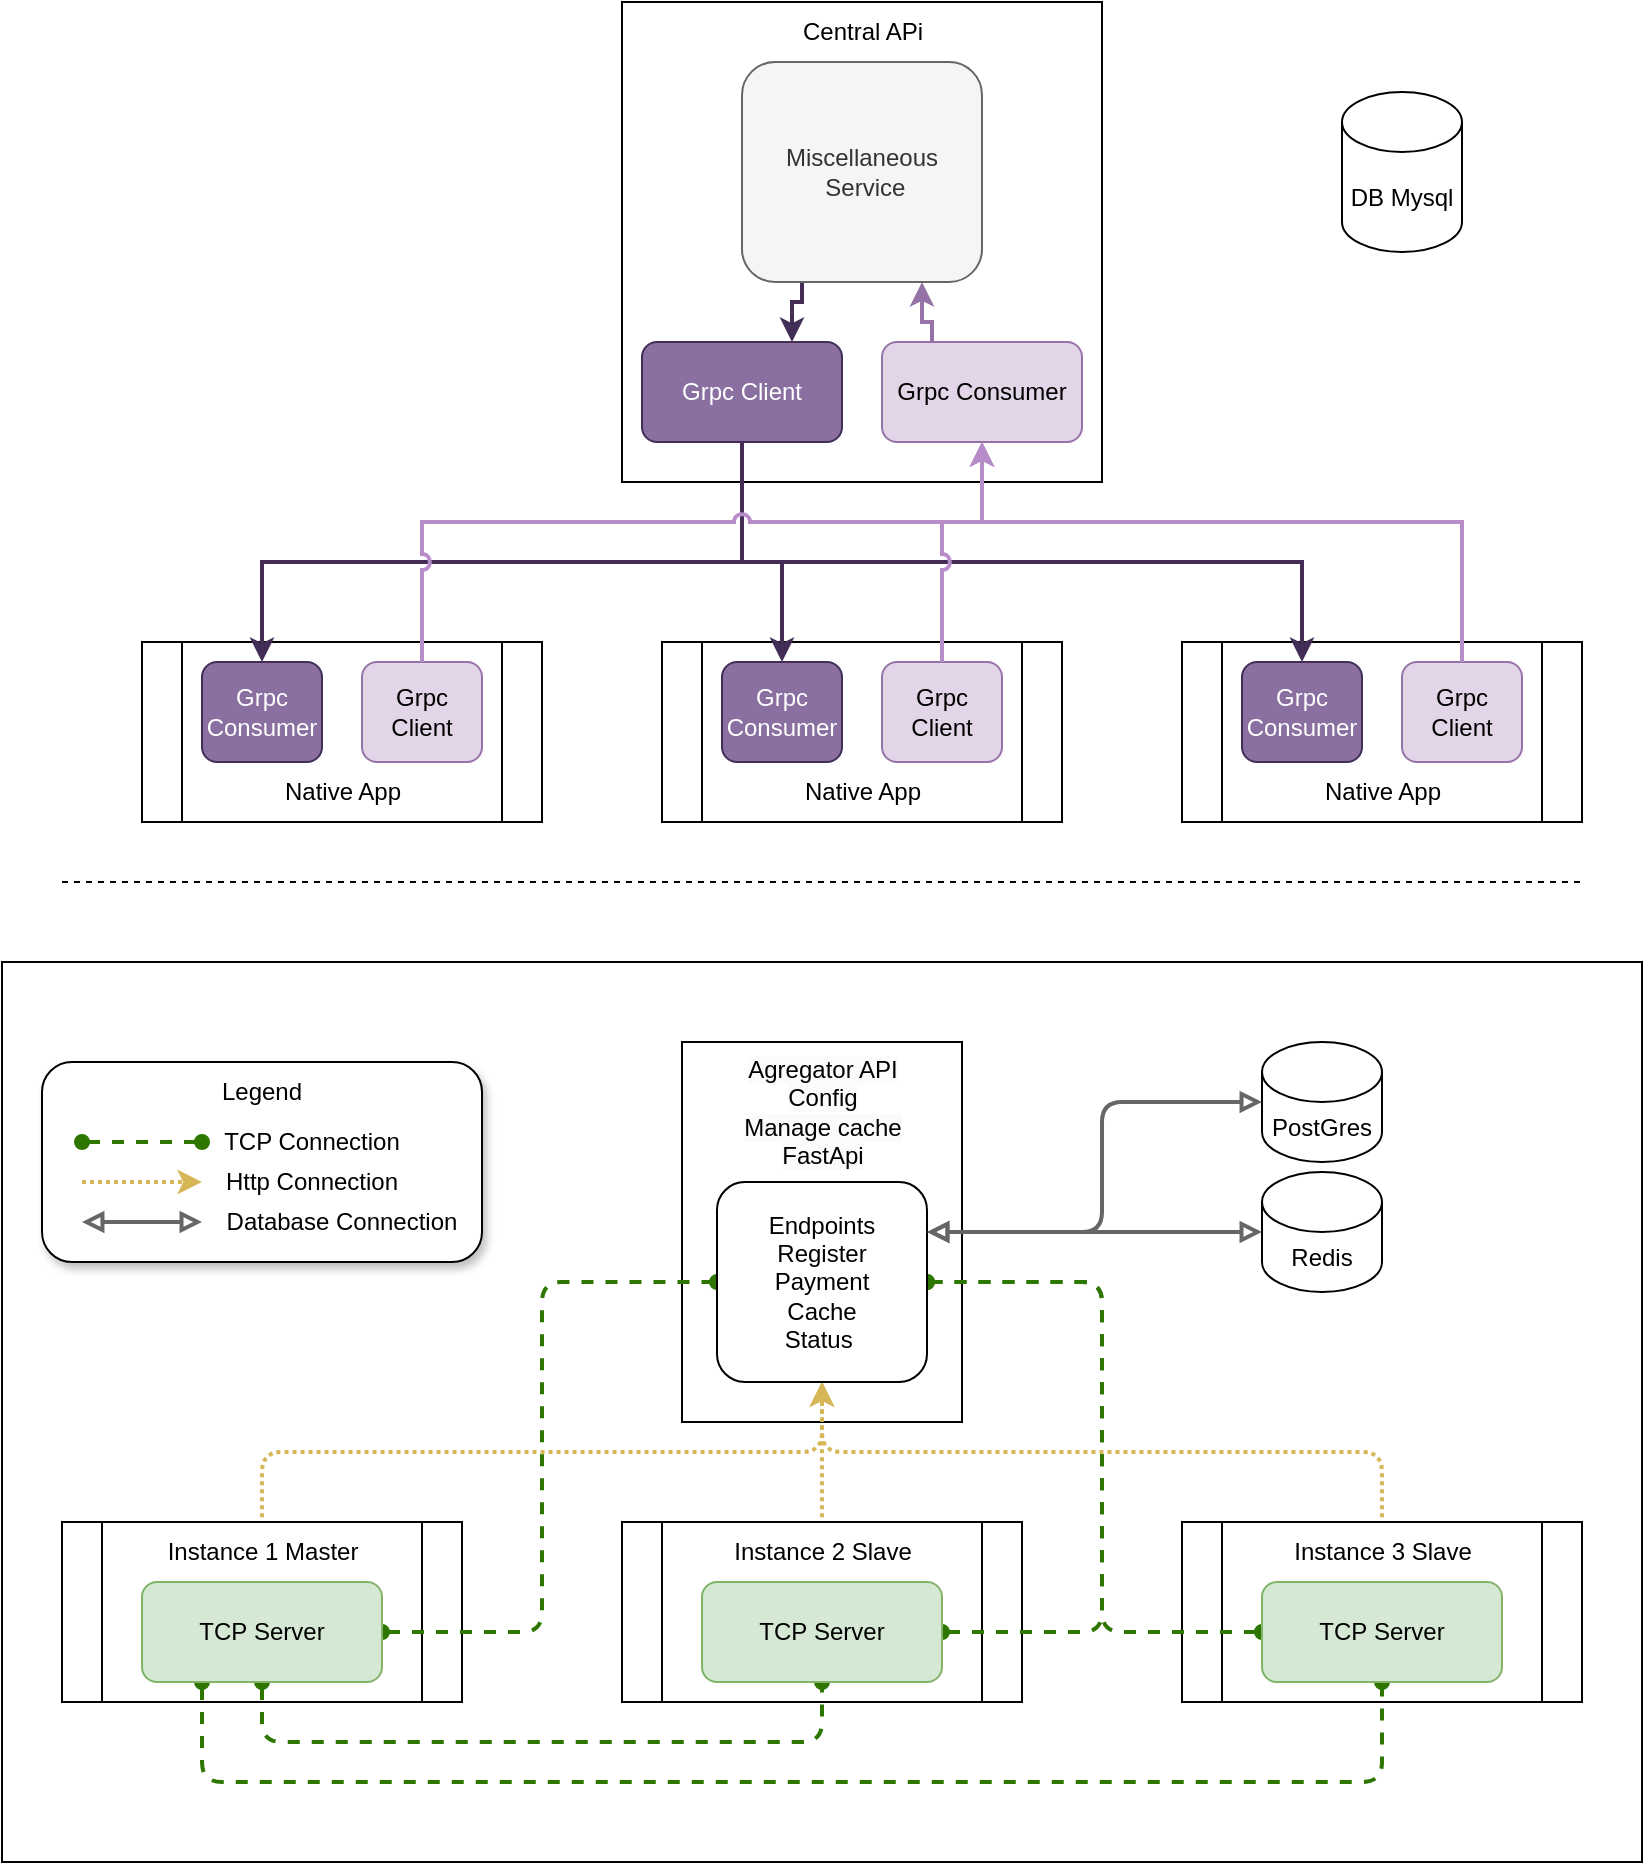 <mxfile version="23.1.1" type="github">
  <diagram name="Page-1" id="evkMlUm7jSi08kVBB2Cr">
    <mxGraphModel dx="819" dy="446" grid="1" gridSize="10" guides="1" tooltips="1" connect="1" arrows="1" fold="1" page="1" pageScale="1" pageWidth="850" pageHeight="1100" math="0" shadow="0">
      <root>
        <mxCell id="0" />
        <mxCell id="1" parent="0" />
        <mxCell id="0ytxDJKUZKq1q8sYp0Ow-45" value="" style="rounded=0;whiteSpace=wrap;html=1;" vertex="1" parent="1">
          <mxGeometry x="10" y="520" width="820" height="450" as="geometry" />
        </mxCell>
        <mxCell id="qrCc5YfNfcFZISVO1le1-1" value="" style="rounded=0;whiteSpace=wrap;html=1;" parent="1" vertex="1">
          <mxGeometry x="320" y="40" width="240" height="240" as="geometry" />
        </mxCell>
        <mxCell id="qrCc5YfNfcFZISVO1le1-2" value="Central APi" style="text;html=1;align=center;verticalAlign=middle;resizable=0;points=[];autosize=1;strokeColor=none;fillColor=none;" parent="1" vertex="1">
          <mxGeometry x="400" y="40" width="80" height="30" as="geometry" />
        </mxCell>
        <mxCell id="qrCc5YfNfcFZISVO1le1-3" value="Grpc Client" style="rounded=1;whiteSpace=wrap;html=1;fillColor=#8970A1;strokeColor=#432D57;fontColor=#ffffff;" parent="1" vertex="1">
          <mxGeometry x="330" y="210" width="100" height="50" as="geometry" />
        </mxCell>
        <mxCell id="qrCc5YfNfcFZISVO1le1-29" style="edgeStyle=orthogonalEdgeStyle;rounded=0;orthogonalLoop=1;jettySize=auto;html=1;exitX=0.25;exitY=0;exitDx=0;exitDy=0;entryX=0.75;entryY=1;entryDx=0;entryDy=0;fillColor=#e1d5e7;strokeColor=#9673a6;strokeWidth=2;" parent="1" source="qrCc5YfNfcFZISVO1le1-4" target="qrCc5YfNfcFZISVO1le1-5" edge="1">
          <mxGeometry relative="1" as="geometry">
            <Array as="points">
              <mxPoint x="475" y="200" />
              <mxPoint x="470" y="200" />
            </Array>
          </mxGeometry>
        </mxCell>
        <mxCell id="qrCc5YfNfcFZISVO1le1-4" value="Grpc Consumer" style="rounded=1;whiteSpace=wrap;html=1;fillColor=#e1d5e7;strokeColor=#9673a6;" parent="1" vertex="1">
          <mxGeometry x="450" y="210" width="100" height="50" as="geometry" />
        </mxCell>
        <mxCell id="qrCc5YfNfcFZISVO1le1-30" style="edgeStyle=orthogonalEdgeStyle;rounded=0;orthogonalLoop=1;jettySize=auto;html=1;exitX=0.25;exitY=1;exitDx=0;exitDy=0;entryX=0.75;entryY=0;entryDx=0;entryDy=0;fillColor=#76608a;strokeColor=#432D57;strokeWidth=2;" parent="1" source="qrCc5YfNfcFZISVO1le1-5" target="qrCc5YfNfcFZISVO1le1-3" edge="1">
          <mxGeometry relative="1" as="geometry">
            <Array as="points">
              <mxPoint x="410" y="190" />
              <mxPoint x="405" y="190" />
            </Array>
          </mxGeometry>
        </mxCell>
        <mxCell id="qrCc5YfNfcFZISVO1le1-5" value="Miscellaneous&lt;br&gt;&amp;nbsp;Service" style="rounded=1;whiteSpace=wrap;html=1;fillColor=#f5f5f5;strokeColor=#666666;fontColor=#333333;" parent="1" vertex="1">
          <mxGeometry x="380" y="70" width="120" height="110" as="geometry" />
        </mxCell>
        <mxCell id="qrCc5YfNfcFZISVO1le1-6" value="" style="shape=process;whiteSpace=wrap;html=1;backgroundOutline=1;" parent="1" vertex="1">
          <mxGeometry x="80" y="360" width="200" height="90" as="geometry" />
        </mxCell>
        <mxCell id="qrCc5YfNfcFZISVO1le1-7" value="Native App" style="text;html=1;align=center;verticalAlign=middle;resizable=0;points=[];autosize=1;strokeColor=none;fillColor=none;" parent="1" vertex="1">
          <mxGeometry x="140" y="420" width="80" height="30" as="geometry" />
        </mxCell>
        <mxCell id="qrCc5YfNfcFZISVO1le1-8" value="Grpc Client" style="rounded=1;whiteSpace=wrap;html=1;fillColor=#e1d5e7;strokeColor=#9673a6;" parent="1" vertex="1">
          <mxGeometry x="190" y="370" width="60" height="50" as="geometry" />
        </mxCell>
        <mxCell id="qrCc5YfNfcFZISVO1le1-9" value="Grpc Consumer" style="rounded=1;whiteSpace=wrap;html=1;fillColor=#8970A1;strokeColor=#432D57;fontColor=#ffffff;" parent="1" vertex="1">
          <mxGeometry x="110" y="370" width="60" height="50" as="geometry" />
        </mxCell>
        <mxCell id="qrCc5YfNfcFZISVO1le1-18" value="" style="shape=process;whiteSpace=wrap;html=1;backgroundOutline=1;" parent="1" vertex="1">
          <mxGeometry x="340" y="360" width="200" height="90" as="geometry" />
        </mxCell>
        <mxCell id="qrCc5YfNfcFZISVO1le1-19" value="Native App" style="text;html=1;align=center;verticalAlign=middle;resizable=0;points=[];autosize=1;strokeColor=none;fillColor=none;" parent="1" vertex="1">
          <mxGeometry x="400" y="420" width="80" height="30" as="geometry" />
        </mxCell>
        <mxCell id="qrCc5YfNfcFZISVO1le1-20" value="Grpc Client" style="rounded=1;whiteSpace=wrap;html=1;fillColor=#e1d5e7;strokeColor=#9673a6;" parent="1" vertex="1">
          <mxGeometry x="450" y="370" width="60" height="50" as="geometry" />
        </mxCell>
        <mxCell id="qrCc5YfNfcFZISVO1le1-21" value="Grpc Consumer" style="rounded=1;whiteSpace=wrap;html=1;fillColor=#8970A1;strokeColor=#432D57;fontColor=#ffffff;" parent="1" vertex="1">
          <mxGeometry x="370" y="370" width="60" height="50" as="geometry" />
        </mxCell>
        <mxCell id="qrCc5YfNfcFZISVO1le1-22" value="" style="shape=process;whiteSpace=wrap;html=1;backgroundOutline=1;" parent="1" vertex="1">
          <mxGeometry x="600" y="360" width="200" height="90" as="geometry" />
        </mxCell>
        <mxCell id="qrCc5YfNfcFZISVO1le1-23" value="Native App" style="text;html=1;align=center;verticalAlign=middle;resizable=0;points=[];autosize=1;strokeColor=none;fillColor=none;" parent="1" vertex="1">
          <mxGeometry x="660" y="420" width="80" height="30" as="geometry" />
        </mxCell>
        <mxCell id="qrCc5YfNfcFZISVO1le1-24" value="Grpc Client" style="rounded=1;whiteSpace=wrap;html=1;fillColor=#e1d5e7;strokeColor=#9673a6;" parent="1" vertex="1">
          <mxGeometry x="710" y="370" width="60" height="50" as="geometry" />
        </mxCell>
        <mxCell id="qrCc5YfNfcFZISVO1le1-25" value="Grpc Consumer" style="rounded=1;whiteSpace=wrap;html=1;fillColor=#8970A1;strokeColor=#432D57;fontColor=#ffffff;" parent="1" vertex="1">
          <mxGeometry x="630" y="370" width="60" height="50" as="geometry" />
        </mxCell>
        <mxCell id="qrCc5YfNfcFZISVO1le1-34" style="edgeStyle=orthogonalEdgeStyle;rounded=0;orthogonalLoop=1;jettySize=auto;html=1;exitX=0.5;exitY=1;exitDx=0;exitDy=0;entryX=0.5;entryY=0;entryDx=0;entryDy=0;fillColor=#76608a;strokeColor=#432D57;strokeWidth=2;" parent="1" source="qrCc5YfNfcFZISVO1le1-3" target="qrCc5YfNfcFZISVO1le1-25" edge="1">
          <mxGeometry relative="1" as="geometry">
            <Array as="points">
              <mxPoint x="380" y="320" />
              <mxPoint x="660" y="320" />
            </Array>
          </mxGeometry>
        </mxCell>
        <mxCell id="qrCc5YfNfcFZISVO1le1-35" style="edgeStyle=orthogonalEdgeStyle;rounded=0;orthogonalLoop=1;jettySize=auto;html=1;exitX=0.5;exitY=1;exitDx=0;exitDy=0;entryX=0.5;entryY=0;entryDx=0;entryDy=0;fillColor=#76608a;strokeColor=#432D57;strokeWidth=2;" parent="1" source="qrCc5YfNfcFZISVO1le1-3" target="qrCc5YfNfcFZISVO1le1-21" edge="1">
          <mxGeometry relative="1" as="geometry">
            <Array as="points">
              <mxPoint x="380" y="320" />
              <mxPoint x="400" y="320" />
            </Array>
          </mxGeometry>
        </mxCell>
        <mxCell id="qrCc5YfNfcFZISVO1le1-36" style="edgeStyle=orthogonalEdgeStyle;rounded=0;orthogonalLoop=1;jettySize=auto;html=1;exitX=0.5;exitY=1;exitDx=0;exitDy=0;entryX=0.5;entryY=0;entryDx=0;entryDy=0;fillColor=#76608a;strokeColor=#432D57;strokeWidth=2;" parent="1" source="qrCc5YfNfcFZISVO1le1-3" target="qrCc5YfNfcFZISVO1le1-9" edge="1">
          <mxGeometry relative="1" as="geometry">
            <Array as="points">
              <mxPoint x="380" y="320" />
              <mxPoint x="140" y="320" />
            </Array>
          </mxGeometry>
        </mxCell>
        <mxCell id="qrCc5YfNfcFZISVO1le1-44" style="edgeStyle=orthogonalEdgeStyle;rounded=0;orthogonalLoop=1;jettySize=auto;html=1;exitX=0.5;exitY=0;exitDx=0;exitDy=0;entryX=0.5;entryY=1;entryDx=0;entryDy=0;jumpStyle=arc;fillColor=#e1d5e7;strokeColor=#B68CC9;strokeWidth=2;" parent="1" source="qrCc5YfNfcFZISVO1le1-8" target="qrCc5YfNfcFZISVO1le1-4" edge="1">
          <mxGeometry relative="1" as="geometry">
            <Array as="points">
              <mxPoint x="220" y="300" />
              <mxPoint x="500" y="300" />
            </Array>
          </mxGeometry>
        </mxCell>
        <mxCell id="qrCc5YfNfcFZISVO1le1-43" style="edgeStyle=orthogonalEdgeStyle;rounded=0;orthogonalLoop=1;jettySize=auto;html=1;exitX=0.5;exitY=0;exitDx=0;exitDy=0;entryX=0.5;entryY=1;entryDx=0;entryDy=0;jumpStyle=arc;fillColor=#e1d5e7;strokeColor=#B68CC9;strokeWidth=2;" parent="1" source="qrCc5YfNfcFZISVO1le1-20" target="qrCc5YfNfcFZISVO1le1-4" edge="1">
          <mxGeometry relative="1" as="geometry">
            <Array as="points">
              <mxPoint x="480" y="300" />
              <mxPoint x="500" y="300" />
            </Array>
          </mxGeometry>
        </mxCell>
        <mxCell id="qrCc5YfNfcFZISVO1le1-40" style="edgeStyle=orthogonalEdgeStyle;rounded=0;orthogonalLoop=1;jettySize=auto;html=1;exitX=0.5;exitY=0;exitDx=0;exitDy=0;entryX=0.5;entryY=1;entryDx=0;entryDy=0;jumpStyle=arc;fillColor=#e1d5e7;strokeColor=#B68CC9;strokeWidth=2;" parent="1" source="qrCc5YfNfcFZISVO1le1-24" target="qrCc5YfNfcFZISVO1le1-4" edge="1">
          <mxGeometry relative="1" as="geometry">
            <Array as="points">
              <mxPoint x="740" y="300" />
              <mxPoint x="500" y="300" />
            </Array>
          </mxGeometry>
        </mxCell>
        <mxCell id="qrCc5YfNfcFZISVO1le1-45" value="DB Mysql" style="shape=cylinder3;whiteSpace=wrap;html=1;boundedLbl=1;backgroundOutline=1;size=15;" parent="1" vertex="1">
          <mxGeometry x="680" y="85" width="60" height="80" as="geometry" />
        </mxCell>
        <mxCell id="0ytxDJKUZKq1q8sYp0Ow-1" value="" style="endArrow=none;dashed=1;html=1;rounded=0;" edge="1" parent="1">
          <mxGeometry width="50" height="50" relative="1" as="geometry">
            <mxPoint x="40" y="480" as="sourcePoint" />
            <mxPoint x="800" y="480" as="targetPoint" />
          </mxGeometry>
        </mxCell>
        <mxCell id="0ytxDJKUZKq1q8sYp0Ow-4" value="" style="rounded=0;whiteSpace=wrap;html=1;" vertex="1" parent="1">
          <mxGeometry x="350" y="560" width="140" height="190" as="geometry" />
        </mxCell>
        <mxCell id="0ytxDJKUZKq1q8sYp0Ow-33" style="edgeStyle=orthogonalEdgeStyle;rounded=1;orthogonalLoop=1;jettySize=auto;html=1;exitX=0.5;exitY=0;exitDx=0;exitDy=0;entryX=0.5;entryY=1;entryDx=0;entryDy=0;strokeWidth=2;dashed=1;fillColor=#fff2cc;strokeColor=#d6b656;curved=0;flowAnimation=1;dashPattern=1 1;" edge="1" parent="1" source="0ytxDJKUZKq1q8sYp0Ow-5" target="0ytxDJKUZKq1q8sYp0Ow-28">
          <mxGeometry relative="1" as="geometry" />
        </mxCell>
        <mxCell id="0ytxDJKUZKq1q8sYp0Ow-5" value="" style="shape=process;whiteSpace=wrap;html=1;backgroundOutline=1;" vertex="1" parent="1">
          <mxGeometry x="40" y="800" width="200" height="90" as="geometry" />
        </mxCell>
        <mxCell id="0ytxDJKUZKq1q8sYp0Ow-6" value="Instance 1 Master" style="text;html=1;align=center;verticalAlign=middle;resizable=0;points=[];autosize=1;strokeColor=none;fillColor=none;" vertex="1" parent="1">
          <mxGeometry x="80" y="800" width="120" height="30" as="geometry" />
        </mxCell>
        <mxCell id="0ytxDJKUZKq1q8sYp0Ow-30" style="edgeStyle=orthogonalEdgeStyle;rounded=1;orthogonalLoop=1;jettySize=auto;html=1;exitX=0.5;exitY=0;exitDx=0;exitDy=0;entryX=0.5;entryY=1;entryDx=0;entryDy=0;strokeWidth=2;dashed=1;fillColor=#fff2cc;strokeColor=#d6b656;curved=0;flowAnimation=1;dashPattern=1 1;" edge="1" parent="1" source="0ytxDJKUZKq1q8sYp0Ow-18" target="0ytxDJKUZKq1q8sYp0Ow-28">
          <mxGeometry relative="1" as="geometry" />
        </mxCell>
        <mxCell id="0ytxDJKUZKq1q8sYp0Ow-18" value="" style="shape=process;whiteSpace=wrap;html=1;backgroundOutline=1;" vertex="1" parent="1">
          <mxGeometry x="320" y="800" width="200" height="90" as="geometry" />
        </mxCell>
        <mxCell id="0ytxDJKUZKq1q8sYp0Ow-19" value="Instance 2 Slave" style="text;html=1;align=center;verticalAlign=middle;resizable=0;points=[];autosize=1;strokeColor=none;fillColor=none;" vertex="1" parent="1">
          <mxGeometry x="365" y="800" width="110" height="30" as="geometry" />
        </mxCell>
        <mxCell id="0ytxDJKUZKq1q8sYp0Ow-34" style="edgeStyle=orthogonalEdgeStyle;rounded=1;orthogonalLoop=1;jettySize=auto;html=1;exitX=0.5;exitY=0;exitDx=0;exitDy=0;entryX=0.5;entryY=1;entryDx=0;entryDy=0;strokeWidth=2;dashed=1;fillColor=#fff2cc;strokeColor=#d6b656;curved=0;flowAnimation=1;dashPattern=1 1;" edge="1" parent="1" source="0ytxDJKUZKq1q8sYp0Ow-21" target="0ytxDJKUZKq1q8sYp0Ow-28">
          <mxGeometry relative="1" as="geometry" />
        </mxCell>
        <mxCell id="0ytxDJKUZKq1q8sYp0Ow-21" value="" style="shape=process;whiteSpace=wrap;html=1;backgroundOutline=1;" vertex="1" parent="1">
          <mxGeometry x="600" y="800" width="200" height="90" as="geometry" />
        </mxCell>
        <mxCell id="0ytxDJKUZKq1q8sYp0Ow-22" value="Instance 3 Slave" style="text;html=1;align=center;verticalAlign=middle;resizable=0;points=[];autosize=1;strokeColor=none;fillColor=none;" vertex="1" parent="1">
          <mxGeometry x="645" y="800" width="110" height="30" as="geometry" />
        </mxCell>
        <mxCell id="0ytxDJKUZKq1q8sYp0Ow-27" value="&lt;span style=&quot;border-color: var(--border-color); color: rgb(0, 0, 0); font-family: Helvetica; font-size: 12px; font-style: normal; font-variant-ligatures: normal; font-variant-caps: normal; font-weight: 400; letter-spacing: normal; orphans: 2; text-align: center; text-indent: 0px; text-transform: none; widows: 2; word-spacing: 0px; -webkit-text-stroke-width: 0px; text-decoration-thickness: initial; text-decoration-style: initial; text-decoration-color: initial; background-color: rgb(251, 251, 251); float: none; display: inline !important;&quot;&gt;Agregator API&lt;/span&gt;&lt;br style=&quot;border-color: var(--border-color); color: rgb(0, 0, 0); font-family: Helvetica; font-size: 12px; font-style: normal; font-variant-ligatures: normal; font-variant-caps: normal; font-weight: 400; letter-spacing: normal; orphans: 2; text-align: center; text-indent: 0px; text-transform: none; widows: 2; word-spacing: 0px; -webkit-text-stroke-width: 0px; text-decoration-thickness: initial; text-decoration-style: initial; text-decoration-color: initial; background-color: rgb(251, 251, 251);&quot;&gt;&lt;span style=&quot;border-color: var(--border-color); color: rgb(0, 0, 0); font-family: Helvetica; font-size: 12px; font-style: normal; font-variant-ligatures: normal; font-variant-caps: normal; font-weight: 400; letter-spacing: normal; orphans: 2; text-align: center; text-indent: 0px; text-transform: none; widows: 2; word-spacing: 0px; -webkit-text-stroke-width: 0px; text-decoration-thickness: initial; text-decoration-style: initial; text-decoration-color: initial; background-color: rgb(251, 251, 251); float: none; display: inline !important;&quot;&gt;Config&lt;/span&gt;&lt;br style=&quot;border-color: var(--border-color); color: rgb(0, 0, 0); font-family: Helvetica; font-size: 12px; font-style: normal; font-variant-ligatures: normal; font-variant-caps: normal; font-weight: 400; letter-spacing: normal; orphans: 2; text-align: center; text-indent: 0px; text-transform: none; widows: 2; word-spacing: 0px; -webkit-text-stroke-width: 0px; text-decoration-thickness: initial; text-decoration-style: initial; text-decoration-color: initial; background-color: rgb(251, 251, 251);&quot;&gt;&lt;span style=&quot;border-color: var(--border-color); color: rgb(0, 0, 0); font-family: Helvetica; font-size: 12px; font-style: normal; font-variant-ligatures: normal; font-variant-caps: normal; font-weight: 400; letter-spacing: normal; orphans: 2; text-align: center; text-indent: 0px; text-transform: none; widows: 2; word-spacing: 0px; -webkit-text-stroke-width: 0px; text-decoration-thickness: initial; text-decoration-style: initial; text-decoration-color: initial; background-color: rgb(251, 251, 251); float: none; display: inline !important;&quot;&gt;Manage cache&lt;/span&gt;&lt;br style=&quot;border-color: var(--border-color); color: rgb(0, 0, 0); font-family: Helvetica; font-size: 12px; font-style: normal; font-variant-ligatures: normal; font-variant-caps: normal; font-weight: 400; letter-spacing: normal; orphans: 2; text-align: center; text-indent: 0px; text-transform: none; widows: 2; word-spacing: 0px; -webkit-text-stroke-width: 0px; text-decoration-thickness: initial; text-decoration-style: initial; text-decoration-color: initial; background-color: rgb(251, 251, 251);&quot;&gt;&lt;span style=&quot;border-color: var(--border-color); color: rgb(0, 0, 0); font-family: Helvetica; font-size: 12px; font-style: normal; font-variant-ligatures: normal; font-variant-caps: normal; font-weight: 400; letter-spacing: normal; orphans: 2; text-align: center; text-indent: 0px; text-transform: none; widows: 2; word-spacing: 0px; -webkit-text-stroke-width: 0px; text-decoration-thickness: initial; text-decoration-style: initial; text-decoration-color: initial; background-color: rgb(251, 251, 251); float: none; display: inline !important;&quot;&gt;FastApi&lt;/span&gt;" style="text;html=1;strokeColor=none;fillColor=none;align=center;verticalAlign=middle;whiteSpace=wrap;rounded=0;" vertex="1" parent="1">
          <mxGeometry x="352.5" y="560" width="135" height="70" as="geometry" />
        </mxCell>
        <mxCell id="0ytxDJKUZKq1q8sYp0Ow-35" style="edgeStyle=orthogonalEdgeStyle;rounded=1;orthogonalLoop=1;jettySize=auto;html=1;exitX=0.5;exitY=1;exitDx=0;exitDy=0;entryX=0.5;entryY=1;entryDx=0;entryDy=0;startArrow=oval;startFill=1;endArrow=oval;endFill=1;curved=0;fillColor=#60a917;strokeColor=#2D7600;strokeWidth=2;dashed=1;" edge="1" parent="1" source="0ytxDJKUZKq1q8sYp0Ow-8" target="0ytxDJKUZKq1q8sYp0Ow-20">
          <mxGeometry relative="1" as="geometry">
            <Array as="points">
              <mxPoint x="140" y="910" />
              <mxPoint x="420" y="910" />
            </Array>
          </mxGeometry>
        </mxCell>
        <mxCell id="0ytxDJKUZKq1q8sYp0Ow-36" style="edgeStyle=orthogonalEdgeStyle;rounded=1;orthogonalLoop=1;jettySize=auto;html=1;exitX=0.25;exitY=1;exitDx=0;exitDy=0;entryX=0.5;entryY=1;entryDx=0;entryDy=0;startArrow=oval;startFill=1;endArrow=oval;endFill=1;curved=0;fillColor=#60a917;strokeColor=#2D7600;strokeWidth=2;dashed=1;" edge="1" parent="1" source="0ytxDJKUZKq1q8sYp0Ow-8" target="0ytxDJKUZKq1q8sYp0Ow-23">
          <mxGeometry relative="1" as="geometry">
            <Array as="points">
              <mxPoint x="110" y="930" />
              <mxPoint x="700" y="930" />
            </Array>
          </mxGeometry>
        </mxCell>
        <mxCell id="0ytxDJKUZKq1q8sYp0Ow-39" style="edgeStyle=orthogonalEdgeStyle;rounded=1;orthogonalLoop=1;jettySize=auto;html=1;exitX=0;exitY=0.5;exitDx=0;exitDy=0;entryX=1;entryY=0.5;entryDx=0;entryDy=0;strokeWidth=2;endArrow=oval;endFill=1;startArrow=oval;startFill=1;fillColor=#60a917;strokeColor=#2D7600;curved=0;dashed=1;" edge="1" parent="1" source="0ytxDJKUZKq1q8sYp0Ow-23" target="0ytxDJKUZKq1q8sYp0Ow-28">
          <mxGeometry relative="1" as="geometry">
            <Array as="points">
              <mxPoint x="560" y="855" />
              <mxPoint x="560" y="680" />
            </Array>
          </mxGeometry>
        </mxCell>
        <mxCell id="0ytxDJKUZKq1q8sYp0Ow-23" value="TCP&amp;nbsp;Server" style="rounded=1;whiteSpace=wrap;html=1;fillColor=#d5e8d4;strokeColor=#82b366;" vertex="1" parent="1">
          <mxGeometry x="640" y="830" width="120" height="50" as="geometry" />
        </mxCell>
        <mxCell id="0ytxDJKUZKq1q8sYp0Ow-38" style="edgeStyle=orthogonalEdgeStyle;rounded=1;orthogonalLoop=1;jettySize=auto;html=1;exitX=1;exitY=0.5;exitDx=0;exitDy=0;entryX=1;entryY=0.5;entryDx=0;entryDy=0;endArrow=oval;endFill=1;startArrow=oval;startFill=1;strokeWidth=2;fillColor=#60a917;strokeColor=#2D7600;curved=0;dashed=1;" edge="1" parent="1" source="0ytxDJKUZKq1q8sYp0Ow-20" target="0ytxDJKUZKq1q8sYp0Ow-28">
          <mxGeometry relative="1" as="geometry">
            <Array as="points">
              <mxPoint x="560" y="855" />
              <mxPoint x="560" y="680" />
            </Array>
          </mxGeometry>
        </mxCell>
        <mxCell id="0ytxDJKUZKq1q8sYp0Ow-20" value="TCP&amp;nbsp;Server" style="rounded=1;whiteSpace=wrap;html=1;fillColor=#d5e8d4;strokeColor=#82b366;" vertex="1" parent="1">
          <mxGeometry x="360" y="830" width="120" height="50" as="geometry" />
        </mxCell>
        <mxCell id="0ytxDJKUZKq1q8sYp0Ow-37" style="edgeStyle=orthogonalEdgeStyle;rounded=1;orthogonalLoop=1;jettySize=auto;html=1;exitX=1;exitY=0.5;exitDx=0;exitDy=0;entryX=0;entryY=0.5;entryDx=0;entryDy=0;strokeWidth=2;endArrow=oval;endFill=1;startArrow=oval;startFill=1;fillColor=#60a917;strokeColor=#2D7600;curved=0;dashed=1;" edge="1" parent="1" source="0ytxDJKUZKq1q8sYp0Ow-8" target="0ytxDJKUZKq1q8sYp0Ow-28">
          <mxGeometry relative="1" as="geometry">
            <Array as="points">
              <mxPoint x="280" y="855" />
              <mxPoint x="280" y="680" />
            </Array>
          </mxGeometry>
        </mxCell>
        <mxCell id="0ytxDJKUZKq1q8sYp0Ow-8" value="TCP&amp;nbsp;Server" style="rounded=1;whiteSpace=wrap;html=1;fillColor=#d5e8d4;strokeColor=#82b366;" vertex="1" parent="1">
          <mxGeometry x="80" y="830" width="120" height="50" as="geometry" />
        </mxCell>
        <mxCell id="0ytxDJKUZKq1q8sYp0Ow-28" value="" style="rounded=1;whiteSpace=wrap;html=1;arcSize=14;" vertex="1" parent="1">
          <mxGeometry x="367.5" y="630" width="105" height="100" as="geometry" />
        </mxCell>
        <mxCell id="0ytxDJKUZKq1q8sYp0Ow-29" value="Endpoints&lt;br&gt;Register&lt;br&gt;Payment&lt;br&gt;Cache&lt;br&gt;Status&amp;nbsp;" style="text;html=1;strokeColor=none;fillColor=none;align=center;verticalAlign=middle;whiteSpace=wrap;rounded=0;" vertex="1" parent="1">
          <mxGeometry x="390" y="640" width="60" height="80" as="geometry" />
        </mxCell>
        <mxCell id="0ytxDJKUZKq1q8sYp0Ow-40" value="PostGres" style="shape=cylinder3;whiteSpace=wrap;html=1;boundedLbl=1;backgroundOutline=1;size=15;" vertex="1" parent="1">
          <mxGeometry x="640" y="560" width="60" height="60" as="geometry" />
        </mxCell>
        <mxCell id="0ytxDJKUZKq1q8sYp0Ow-41" style="edgeStyle=orthogonalEdgeStyle;rounded=1;orthogonalLoop=1;jettySize=auto;html=1;exitX=1;exitY=0.25;exitDx=0;exitDy=0;entryX=0;entryY=0.5;entryDx=0;entryDy=0;entryPerimeter=0;startArrow=block;startFill=0;endArrow=block;endFill=0;curved=0;strokeWidth=2;fillColor=#f5f5f5;strokeColor=#666666;" edge="1" parent="1" source="0ytxDJKUZKq1q8sYp0Ow-28" target="0ytxDJKUZKq1q8sYp0Ow-40">
          <mxGeometry relative="1" as="geometry">
            <Array as="points">
              <mxPoint x="560" y="655" />
              <mxPoint x="560" y="590" />
            </Array>
          </mxGeometry>
        </mxCell>
        <mxCell id="0ytxDJKUZKq1q8sYp0Ow-42" value="Redis" style="shape=cylinder3;whiteSpace=wrap;html=1;boundedLbl=1;backgroundOutline=1;size=15;" vertex="1" parent="1">
          <mxGeometry x="640" y="625" width="60" height="60" as="geometry" />
        </mxCell>
        <mxCell id="0ytxDJKUZKq1q8sYp0Ow-44" style="edgeStyle=orthogonalEdgeStyle;rounded=1;orthogonalLoop=1;jettySize=auto;html=1;exitX=1;exitY=0.25;exitDx=0;exitDy=0;entryX=0;entryY=0.5;entryDx=0;entryDy=0;entryPerimeter=0;curved=0;startArrow=block;startFill=0;endArrow=block;endFill=0;strokeWidth=2;fillColor=#f5f5f5;strokeColor=#666666;" edge="1" parent="1" source="0ytxDJKUZKq1q8sYp0Ow-28" target="0ytxDJKUZKq1q8sYp0Ow-42">
          <mxGeometry relative="1" as="geometry">
            <Array as="points">
              <mxPoint x="600" y="655" />
              <mxPoint x="600" y="655" />
            </Array>
          </mxGeometry>
        </mxCell>
        <mxCell id="0ytxDJKUZKq1q8sYp0Ow-55" value="" style="rounded=1;whiteSpace=wrap;html=1;shadow=1;" vertex="1" parent="1">
          <mxGeometry x="30" y="570" width="220" height="100" as="geometry" />
        </mxCell>
        <mxCell id="0ytxDJKUZKq1q8sYp0Ow-49" value="" style="endArrow=oval;html=1;rounded=0;fillColor=#60a917;strokeColor=#2D7600;dashed=1;endFill=1;strokeWidth=2;startArrow=oval;startFill=1;" edge="1" parent="1">
          <mxGeometry width="50" height="50" relative="1" as="geometry">
            <mxPoint x="50" y="610" as="sourcePoint" />
            <mxPoint x="110" y="610" as="targetPoint" />
          </mxGeometry>
        </mxCell>
        <mxCell id="0ytxDJKUZKq1q8sYp0Ow-50" value="" style="endArrow=classic;html=1;rounded=0;fillColor=#fff2cc;strokeColor=#d6b656;dashed=1;dashPattern=1 1;strokeWidth=2;" edge="1" parent="1">
          <mxGeometry width="50" height="50" relative="1" as="geometry">
            <mxPoint x="50" y="630" as="sourcePoint" />
            <mxPoint x="110" y="630" as="targetPoint" />
          </mxGeometry>
        </mxCell>
        <mxCell id="0ytxDJKUZKq1q8sYp0Ow-51" value="" style="endArrow=block;html=1;rounded=0;strokeWidth=2;fillColor=#f5f5f5;strokeColor=#666666;endFill=0;startArrow=block;startFill=0;" edge="1" parent="1">
          <mxGeometry width="50" height="50" relative="1" as="geometry">
            <mxPoint x="50" y="650" as="sourcePoint" />
            <mxPoint x="110" y="650" as="targetPoint" />
          </mxGeometry>
        </mxCell>
        <mxCell id="0ytxDJKUZKq1q8sYp0Ow-52" value="TCP Connection" style="text;html=1;strokeColor=none;fillColor=none;align=center;verticalAlign=middle;whiteSpace=wrap;rounded=0;" vertex="1" parent="1">
          <mxGeometry x="120" y="600" width="90" height="20" as="geometry" />
        </mxCell>
        <mxCell id="0ytxDJKUZKq1q8sYp0Ow-53" value="Http Connection" style="text;html=1;strokeColor=none;fillColor=none;align=center;verticalAlign=middle;whiteSpace=wrap;rounded=0;" vertex="1" parent="1">
          <mxGeometry x="120" y="620" width="90" height="20" as="geometry" />
        </mxCell>
        <mxCell id="0ytxDJKUZKq1q8sYp0Ow-54" value="Database Connection" style="text;html=1;strokeColor=none;fillColor=none;align=center;verticalAlign=middle;whiteSpace=wrap;rounded=0;" vertex="1" parent="1">
          <mxGeometry x="120" y="640" width="120" height="20" as="geometry" />
        </mxCell>
        <mxCell id="0ytxDJKUZKq1q8sYp0Ow-56" value="Legend" style="text;html=1;strokeColor=none;fillColor=none;align=center;verticalAlign=middle;whiteSpace=wrap;rounded=0;" vertex="1" parent="1">
          <mxGeometry x="110" y="570" width="60" height="30" as="geometry" />
        </mxCell>
      </root>
    </mxGraphModel>
  </diagram>
</mxfile>
